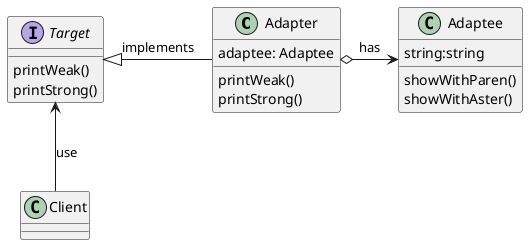 @startuml

class Adapter {
 adaptee: Adaptee
 printWeak()
 printStrong()
}

class Adaptee {
    string:string
    showWithParen()
    showWithAster()
}

interface Target {
printWeak()
printStrong()
}

class Client

Target <-d- Client :use
Target <|-r- Adapter :implements
Adapter o-r-> Adaptee :has

@enduml